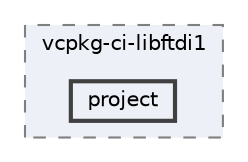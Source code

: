 digraph "external/reflect-cpp/vcpkg/scripts/test_ports/vcpkg-ci-libftdi1/project"
{
 // LATEX_PDF_SIZE
  bgcolor="transparent";
  edge [fontname=Helvetica,fontsize=10,labelfontname=Helvetica,labelfontsize=10];
  node [fontname=Helvetica,fontsize=10,shape=box,height=0.2,width=0.4];
  compound=true
  subgraph clusterdir_cb1b0d7d7919ea5a0fafa4f7c7f3fd99 {
    graph [ bgcolor="#edf0f7", pencolor="grey50", label="vcpkg-ci-libftdi1", fontname=Helvetica,fontsize=10 style="filled,dashed", URL="dir_cb1b0d7d7919ea5a0fafa4f7c7f3fd99.html",tooltip=""]
  dir_c7f8b240e3d820eba5214e6610cc9eff [label="project", fillcolor="#edf0f7", color="grey25", style="filled,bold", URL="dir_c7f8b240e3d820eba5214e6610cc9eff.html",tooltip=""];
  }
}

